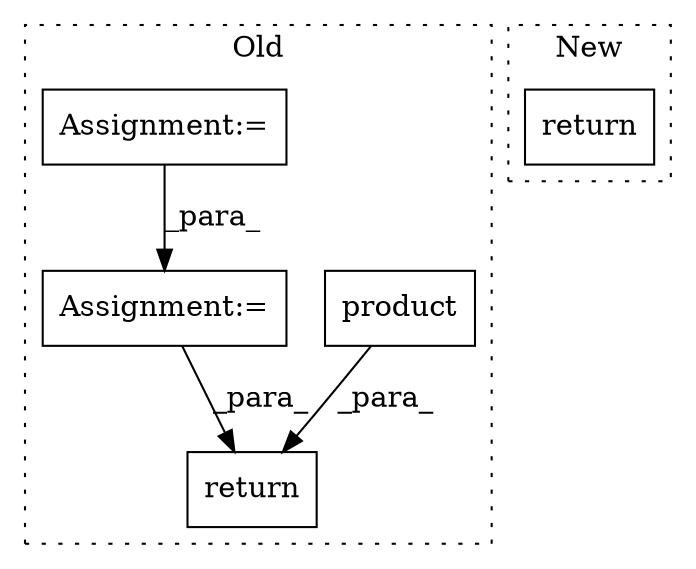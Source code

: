 digraph G {
subgraph cluster0 {
1 [label="product" a="32" s="3650,3668" l="8,1" shape="box"];
3 [label="return" a="41" s="3599" l="7" shape="box"];
4 [label="Assignment:=" a="7" s="3130" l="12" shape="box"];
5 [label="Assignment:=" a="7" s="3474" l="1" shape="box"];
label = "Old";
style="dotted";
}
subgraph cluster1 {
2 [label="return" a="41" s="3546" l="7" shape="box"];
label = "New";
style="dotted";
}
1 -> 3 [label="_para_"];
4 -> 5 [label="_para_"];
5 -> 3 [label="_para_"];
}